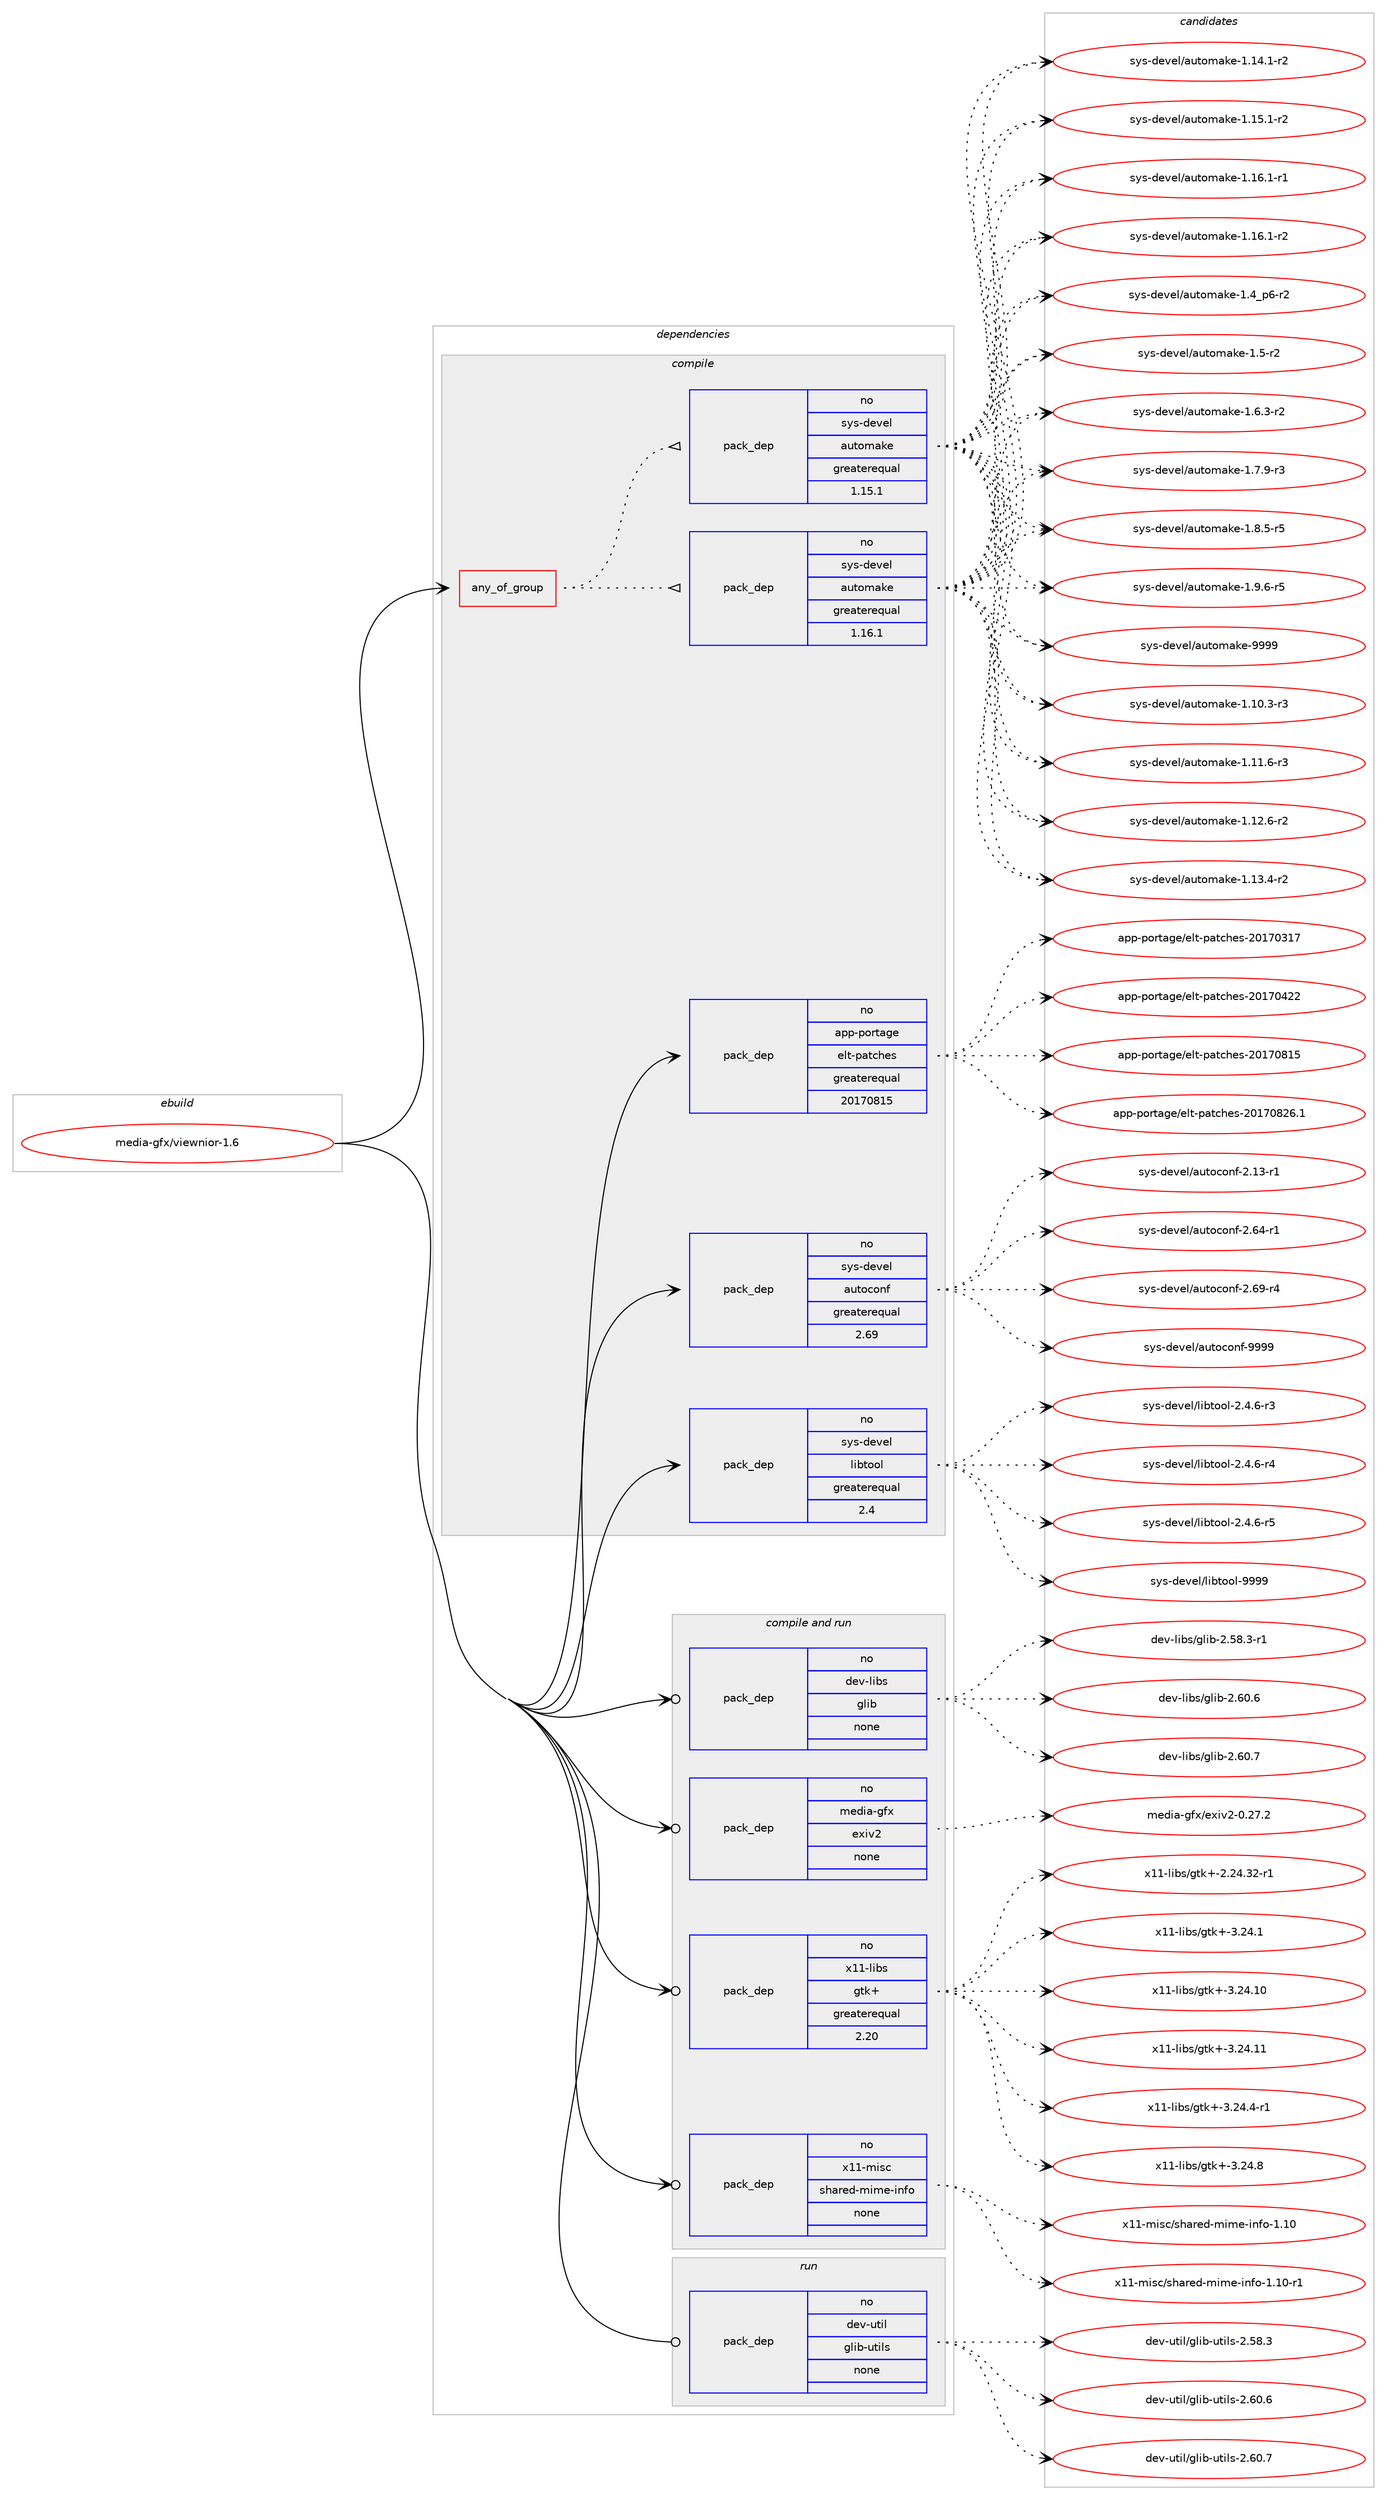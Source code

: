 digraph prolog {

# *************
# Graph options
# *************

newrank=true;
concentrate=true;
compound=true;
graph [rankdir=LR,fontname=Helvetica,fontsize=10,ranksep=1.5];#, ranksep=2.5, nodesep=0.2];
edge  [arrowhead=vee];
node  [fontname=Helvetica,fontsize=10];

# **********
# The ebuild
# **********

subgraph cluster_leftcol {
color=gray;
rank=same;
label=<<i>ebuild</i>>;
id [label="media-gfx/viewnior-1.6", color=red, width=4, href="../media-gfx/viewnior-1.6.svg"];
}

# ****************
# The dependencies
# ****************

subgraph cluster_midcol {
color=gray;
label=<<i>dependencies</i>>;
subgraph cluster_compile {
fillcolor="#eeeeee";
style=filled;
label=<<i>compile</i>>;
subgraph any13173 {
dependency783729 [label=<<TABLE BORDER="0" CELLBORDER="1" CELLSPACING="0" CELLPADDING="4"><TR><TD CELLPADDING="10">any_of_group</TD></TR></TABLE>>, shape=none, color=red];subgraph pack579620 {
dependency783730 [label=<<TABLE BORDER="0" CELLBORDER="1" CELLSPACING="0" CELLPADDING="4" WIDTH="220"><TR><TD ROWSPAN="6" CELLPADDING="30">pack_dep</TD></TR><TR><TD WIDTH="110">no</TD></TR><TR><TD>sys-devel</TD></TR><TR><TD>automake</TD></TR><TR><TD>greaterequal</TD></TR><TR><TD>1.16.1</TD></TR></TABLE>>, shape=none, color=blue];
}
dependency783729:e -> dependency783730:w [weight=20,style="dotted",arrowhead="oinv"];
subgraph pack579621 {
dependency783731 [label=<<TABLE BORDER="0" CELLBORDER="1" CELLSPACING="0" CELLPADDING="4" WIDTH="220"><TR><TD ROWSPAN="6" CELLPADDING="30">pack_dep</TD></TR><TR><TD WIDTH="110">no</TD></TR><TR><TD>sys-devel</TD></TR><TR><TD>automake</TD></TR><TR><TD>greaterequal</TD></TR><TR><TD>1.15.1</TD></TR></TABLE>>, shape=none, color=blue];
}
dependency783729:e -> dependency783731:w [weight=20,style="dotted",arrowhead="oinv"];
}
id:e -> dependency783729:w [weight=20,style="solid",arrowhead="vee"];
subgraph pack579622 {
dependency783732 [label=<<TABLE BORDER="0" CELLBORDER="1" CELLSPACING="0" CELLPADDING="4" WIDTH="220"><TR><TD ROWSPAN="6" CELLPADDING="30">pack_dep</TD></TR><TR><TD WIDTH="110">no</TD></TR><TR><TD>app-portage</TD></TR><TR><TD>elt-patches</TD></TR><TR><TD>greaterequal</TD></TR><TR><TD>20170815</TD></TR></TABLE>>, shape=none, color=blue];
}
id:e -> dependency783732:w [weight=20,style="solid",arrowhead="vee"];
subgraph pack579623 {
dependency783733 [label=<<TABLE BORDER="0" CELLBORDER="1" CELLSPACING="0" CELLPADDING="4" WIDTH="220"><TR><TD ROWSPAN="6" CELLPADDING="30">pack_dep</TD></TR><TR><TD WIDTH="110">no</TD></TR><TR><TD>sys-devel</TD></TR><TR><TD>autoconf</TD></TR><TR><TD>greaterequal</TD></TR><TR><TD>2.69</TD></TR></TABLE>>, shape=none, color=blue];
}
id:e -> dependency783733:w [weight=20,style="solid",arrowhead="vee"];
subgraph pack579624 {
dependency783734 [label=<<TABLE BORDER="0" CELLBORDER="1" CELLSPACING="0" CELLPADDING="4" WIDTH="220"><TR><TD ROWSPAN="6" CELLPADDING="30">pack_dep</TD></TR><TR><TD WIDTH="110">no</TD></TR><TR><TD>sys-devel</TD></TR><TR><TD>libtool</TD></TR><TR><TD>greaterequal</TD></TR><TR><TD>2.4</TD></TR></TABLE>>, shape=none, color=blue];
}
id:e -> dependency783734:w [weight=20,style="solid",arrowhead="vee"];
}
subgraph cluster_compileandrun {
fillcolor="#eeeeee";
style=filled;
label=<<i>compile and run</i>>;
subgraph pack579625 {
dependency783735 [label=<<TABLE BORDER="0" CELLBORDER="1" CELLSPACING="0" CELLPADDING="4" WIDTH="220"><TR><TD ROWSPAN="6" CELLPADDING="30">pack_dep</TD></TR><TR><TD WIDTH="110">no</TD></TR><TR><TD>dev-libs</TD></TR><TR><TD>glib</TD></TR><TR><TD>none</TD></TR><TR><TD></TD></TR></TABLE>>, shape=none, color=blue];
}
id:e -> dependency783735:w [weight=20,style="solid",arrowhead="odotvee"];
subgraph pack579626 {
dependency783736 [label=<<TABLE BORDER="0" CELLBORDER="1" CELLSPACING="0" CELLPADDING="4" WIDTH="220"><TR><TD ROWSPAN="6" CELLPADDING="30">pack_dep</TD></TR><TR><TD WIDTH="110">no</TD></TR><TR><TD>media-gfx</TD></TR><TR><TD>exiv2</TD></TR><TR><TD>none</TD></TR><TR><TD></TD></TR></TABLE>>, shape=none, color=blue];
}
id:e -> dependency783736:w [weight=20,style="solid",arrowhead="odotvee"];
subgraph pack579627 {
dependency783737 [label=<<TABLE BORDER="0" CELLBORDER="1" CELLSPACING="0" CELLPADDING="4" WIDTH="220"><TR><TD ROWSPAN="6" CELLPADDING="30">pack_dep</TD></TR><TR><TD WIDTH="110">no</TD></TR><TR><TD>x11-libs</TD></TR><TR><TD>gtk+</TD></TR><TR><TD>greaterequal</TD></TR><TR><TD>2.20</TD></TR></TABLE>>, shape=none, color=blue];
}
id:e -> dependency783737:w [weight=20,style="solid",arrowhead="odotvee"];
subgraph pack579628 {
dependency783738 [label=<<TABLE BORDER="0" CELLBORDER="1" CELLSPACING="0" CELLPADDING="4" WIDTH="220"><TR><TD ROWSPAN="6" CELLPADDING="30">pack_dep</TD></TR><TR><TD WIDTH="110">no</TD></TR><TR><TD>x11-misc</TD></TR><TR><TD>shared-mime-info</TD></TR><TR><TD>none</TD></TR><TR><TD></TD></TR></TABLE>>, shape=none, color=blue];
}
id:e -> dependency783738:w [weight=20,style="solid",arrowhead="odotvee"];
}
subgraph cluster_run {
fillcolor="#eeeeee";
style=filled;
label=<<i>run</i>>;
subgraph pack579629 {
dependency783739 [label=<<TABLE BORDER="0" CELLBORDER="1" CELLSPACING="0" CELLPADDING="4" WIDTH="220"><TR><TD ROWSPAN="6" CELLPADDING="30">pack_dep</TD></TR><TR><TD WIDTH="110">no</TD></TR><TR><TD>dev-util</TD></TR><TR><TD>glib-utils</TD></TR><TR><TD>none</TD></TR><TR><TD></TD></TR></TABLE>>, shape=none, color=blue];
}
id:e -> dependency783739:w [weight=20,style="solid",arrowhead="odot"];
}
}

# **************
# The candidates
# **************

subgraph cluster_choices {
rank=same;
color=gray;
label=<<i>candidates</i>>;

subgraph choice579620 {
color=black;
nodesep=1;
choice11512111545100101118101108479711711611110997107101454946494846514511451 [label="sys-devel/automake-1.10.3-r3", color=red, width=4,href="../sys-devel/automake-1.10.3-r3.svg"];
choice11512111545100101118101108479711711611110997107101454946494946544511451 [label="sys-devel/automake-1.11.6-r3", color=red, width=4,href="../sys-devel/automake-1.11.6-r3.svg"];
choice11512111545100101118101108479711711611110997107101454946495046544511450 [label="sys-devel/automake-1.12.6-r2", color=red, width=4,href="../sys-devel/automake-1.12.6-r2.svg"];
choice11512111545100101118101108479711711611110997107101454946495146524511450 [label="sys-devel/automake-1.13.4-r2", color=red, width=4,href="../sys-devel/automake-1.13.4-r2.svg"];
choice11512111545100101118101108479711711611110997107101454946495246494511450 [label="sys-devel/automake-1.14.1-r2", color=red, width=4,href="../sys-devel/automake-1.14.1-r2.svg"];
choice11512111545100101118101108479711711611110997107101454946495346494511450 [label="sys-devel/automake-1.15.1-r2", color=red, width=4,href="../sys-devel/automake-1.15.1-r2.svg"];
choice11512111545100101118101108479711711611110997107101454946495446494511449 [label="sys-devel/automake-1.16.1-r1", color=red, width=4,href="../sys-devel/automake-1.16.1-r1.svg"];
choice11512111545100101118101108479711711611110997107101454946495446494511450 [label="sys-devel/automake-1.16.1-r2", color=red, width=4,href="../sys-devel/automake-1.16.1-r2.svg"];
choice115121115451001011181011084797117116111109971071014549465295112544511450 [label="sys-devel/automake-1.4_p6-r2", color=red, width=4,href="../sys-devel/automake-1.4_p6-r2.svg"];
choice11512111545100101118101108479711711611110997107101454946534511450 [label="sys-devel/automake-1.5-r2", color=red, width=4,href="../sys-devel/automake-1.5-r2.svg"];
choice115121115451001011181011084797117116111109971071014549465446514511450 [label="sys-devel/automake-1.6.3-r2", color=red, width=4,href="../sys-devel/automake-1.6.3-r2.svg"];
choice115121115451001011181011084797117116111109971071014549465546574511451 [label="sys-devel/automake-1.7.9-r3", color=red, width=4,href="../sys-devel/automake-1.7.9-r3.svg"];
choice115121115451001011181011084797117116111109971071014549465646534511453 [label="sys-devel/automake-1.8.5-r5", color=red, width=4,href="../sys-devel/automake-1.8.5-r5.svg"];
choice115121115451001011181011084797117116111109971071014549465746544511453 [label="sys-devel/automake-1.9.6-r5", color=red, width=4,href="../sys-devel/automake-1.9.6-r5.svg"];
choice115121115451001011181011084797117116111109971071014557575757 [label="sys-devel/automake-9999", color=red, width=4,href="../sys-devel/automake-9999.svg"];
dependency783730:e -> choice11512111545100101118101108479711711611110997107101454946494846514511451:w [style=dotted,weight="100"];
dependency783730:e -> choice11512111545100101118101108479711711611110997107101454946494946544511451:w [style=dotted,weight="100"];
dependency783730:e -> choice11512111545100101118101108479711711611110997107101454946495046544511450:w [style=dotted,weight="100"];
dependency783730:e -> choice11512111545100101118101108479711711611110997107101454946495146524511450:w [style=dotted,weight="100"];
dependency783730:e -> choice11512111545100101118101108479711711611110997107101454946495246494511450:w [style=dotted,weight="100"];
dependency783730:e -> choice11512111545100101118101108479711711611110997107101454946495346494511450:w [style=dotted,weight="100"];
dependency783730:e -> choice11512111545100101118101108479711711611110997107101454946495446494511449:w [style=dotted,weight="100"];
dependency783730:e -> choice11512111545100101118101108479711711611110997107101454946495446494511450:w [style=dotted,weight="100"];
dependency783730:e -> choice115121115451001011181011084797117116111109971071014549465295112544511450:w [style=dotted,weight="100"];
dependency783730:e -> choice11512111545100101118101108479711711611110997107101454946534511450:w [style=dotted,weight="100"];
dependency783730:e -> choice115121115451001011181011084797117116111109971071014549465446514511450:w [style=dotted,weight="100"];
dependency783730:e -> choice115121115451001011181011084797117116111109971071014549465546574511451:w [style=dotted,weight="100"];
dependency783730:e -> choice115121115451001011181011084797117116111109971071014549465646534511453:w [style=dotted,weight="100"];
dependency783730:e -> choice115121115451001011181011084797117116111109971071014549465746544511453:w [style=dotted,weight="100"];
dependency783730:e -> choice115121115451001011181011084797117116111109971071014557575757:w [style=dotted,weight="100"];
}
subgraph choice579621 {
color=black;
nodesep=1;
choice11512111545100101118101108479711711611110997107101454946494846514511451 [label="sys-devel/automake-1.10.3-r3", color=red, width=4,href="../sys-devel/automake-1.10.3-r3.svg"];
choice11512111545100101118101108479711711611110997107101454946494946544511451 [label="sys-devel/automake-1.11.6-r3", color=red, width=4,href="../sys-devel/automake-1.11.6-r3.svg"];
choice11512111545100101118101108479711711611110997107101454946495046544511450 [label="sys-devel/automake-1.12.6-r2", color=red, width=4,href="../sys-devel/automake-1.12.6-r2.svg"];
choice11512111545100101118101108479711711611110997107101454946495146524511450 [label="sys-devel/automake-1.13.4-r2", color=red, width=4,href="../sys-devel/automake-1.13.4-r2.svg"];
choice11512111545100101118101108479711711611110997107101454946495246494511450 [label="sys-devel/automake-1.14.1-r2", color=red, width=4,href="../sys-devel/automake-1.14.1-r2.svg"];
choice11512111545100101118101108479711711611110997107101454946495346494511450 [label="sys-devel/automake-1.15.1-r2", color=red, width=4,href="../sys-devel/automake-1.15.1-r2.svg"];
choice11512111545100101118101108479711711611110997107101454946495446494511449 [label="sys-devel/automake-1.16.1-r1", color=red, width=4,href="../sys-devel/automake-1.16.1-r1.svg"];
choice11512111545100101118101108479711711611110997107101454946495446494511450 [label="sys-devel/automake-1.16.1-r2", color=red, width=4,href="../sys-devel/automake-1.16.1-r2.svg"];
choice115121115451001011181011084797117116111109971071014549465295112544511450 [label="sys-devel/automake-1.4_p6-r2", color=red, width=4,href="../sys-devel/automake-1.4_p6-r2.svg"];
choice11512111545100101118101108479711711611110997107101454946534511450 [label="sys-devel/automake-1.5-r2", color=red, width=4,href="../sys-devel/automake-1.5-r2.svg"];
choice115121115451001011181011084797117116111109971071014549465446514511450 [label="sys-devel/automake-1.6.3-r2", color=red, width=4,href="../sys-devel/automake-1.6.3-r2.svg"];
choice115121115451001011181011084797117116111109971071014549465546574511451 [label="sys-devel/automake-1.7.9-r3", color=red, width=4,href="../sys-devel/automake-1.7.9-r3.svg"];
choice115121115451001011181011084797117116111109971071014549465646534511453 [label="sys-devel/automake-1.8.5-r5", color=red, width=4,href="../sys-devel/automake-1.8.5-r5.svg"];
choice115121115451001011181011084797117116111109971071014549465746544511453 [label="sys-devel/automake-1.9.6-r5", color=red, width=4,href="../sys-devel/automake-1.9.6-r5.svg"];
choice115121115451001011181011084797117116111109971071014557575757 [label="sys-devel/automake-9999", color=red, width=4,href="../sys-devel/automake-9999.svg"];
dependency783731:e -> choice11512111545100101118101108479711711611110997107101454946494846514511451:w [style=dotted,weight="100"];
dependency783731:e -> choice11512111545100101118101108479711711611110997107101454946494946544511451:w [style=dotted,weight="100"];
dependency783731:e -> choice11512111545100101118101108479711711611110997107101454946495046544511450:w [style=dotted,weight="100"];
dependency783731:e -> choice11512111545100101118101108479711711611110997107101454946495146524511450:w [style=dotted,weight="100"];
dependency783731:e -> choice11512111545100101118101108479711711611110997107101454946495246494511450:w [style=dotted,weight="100"];
dependency783731:e -> choice11512111545100101118101108479711711611110997107101454946495346494511450:w [style=dotted,weight="100"];
dependency783731:e -> choice11512111545100101118101108479711711611110997107101454946495446494511449:w [style=dotted,weight="100"];
dependency783731:e -> choice11512111545100101118101108479711711611110997107101454946495446494511450:w [style=dotted,weight="100"];
dependency783731:e -> choice115121115451001011181011084797117116111109971071014549465295112544511450:w [style=dotted,weight="100"];
dependency783731:e -> choice11512111545100101118101108479711711611110997107101454946534511450:w [style=dotted,weight="100"];
dependency783731:e -> choice115121115451001011181011084797117116111109971071014549465446514511450:w [style=dotted,weight="100"];
dependency783731:e -> choice115121115451001011181011084797117116111109971071014549465546574511451:w [style=dotted,weight="100"];
dependency783731:e -> choice115121115451001011181011084797117116111109971071014549465646534511453:w [style=dotted,weight="100"];
dependency783731:e -> choice115121115451001011181011084797117116111109971071014549465746544511453:w [style=dotted,weight="100"];
dependency783731:e -> choice115121115451001011181011084797117116111109971071014557575757:w [style=dotted,weight="100"];
}
subgraph choice579622 {
color=black;
nodesep=1;
choice97112112451121111141169710310147101108116451129711699104101115455048495548514955 [label="app-portage/elt-patches-20170317", color=red, width=4,href="../app-portage/elt-patches-20170317.svg"];
choice97112112451121111141169710310147101108116451129711699104101115455048495548525050 [label="app-portage/elt-patches-20170422", color=red, width=4,href="../app-portage/elt-patches-20170422.svg"];
choice97112112451121111141169710310147101108116451129711699104101115455048495548564953 [label="app-portage/elt-patches-20170815", color=red, width=4,href="../app-portage/elt-patches-20170815.svg"];
choice971121124511211111411697103101471011081164511297116991041011154550484955485650544649 [label="app-portage/elt-patches-20170826.1", color=red, width=4,href="../app-portage/elt-patches-20170826.1.svg"];
dependency783732:e -> choice97112112451121111141169710310147101108116451129711699104101115455048495548514955:w [style=dotted,weight="100"];
dependency783732:e -> choice97112112451121111141169710310147101108116451129711699104101115455048495548525050:w [style=dotted,weight="100"];
dependency783732:e -> choice97112112451121111141169710310147101108116451129711699104101115455048495548564953:w [style=dotted,weight="100"];
dependency783732:e -> choice971121124511211111411697103101471011081164511297116991041011154550484955485650544649:w [style=dotted,weight="100"];
}
subgraph choice579623 {
color=black;
nodesep=1;
choice1151211154510010111810110847971171161119911111010245504649514511449 [label="sys-devel/autoconf-2.13-r1", color=red, width=4,href="../sys-devel/autoconf-2.13-r1.svg"];
choice1151211154510010111810110847971171161119911111010245504654524511449 [label="sys-devel/autoconf-2.64-r1", color=red, width=4,href="../sys-devel/autoconf-2.64-r1.svg"];
choice1151211154510010111810110847971171161119911111010245504654574511452 [label="sys-devel/autoconf-2.69-r4", color=red, width=4,href="../sys-devel/autoconf-2.69-r4.svg"];
choice115121115451001011181011084797117116111991111101024557575757 [label="sys-devel/autoconf-9999", color=red, width=4,href="../sys-devel/autoconf-9999.svg"];
dependency783733:e -> choice1151211154510010111810110847971171161119911111010245504649514511449:w [style=dotted,weight="100"];
dependency783733:e -> choice1151211154510010111810110847971171161119911111010245504654524511449:w [style=dotted,weight="100"];
dependency783733:e -> choice1151211154510010111810110847971171161119911111010245504654574511452:w [style=dotted,weight="100"];
dependency783733:e -> choice115121115451001011181011084797117116111991111101024557575757:w [style=dotted,weight="100"];
}
subgraph choice579624 {
color=black;
nodesep=1;
choice1151211154510010111810110847108105981161111111084550465246544511451 [label="sys-devel/libtool-2.4.6-r3", color=red, width=4,href="../sys-devel/libtool-2.4.6-r3.svg"];
choice1151211154510010111810110847108105981161111111084550465246544511452 [label="sys-devel/libtool-2.4.6-r4", color=red, width=4,href="../sys-devel/libtool-2.4.6-r4.svg"];
choice1151211154510010111810110847108105981161111111084550465246544511453 [label="sys-devel/libtool-2.4.6-r5", color=red, width=4,href="../sys-devel/libtool-2.4.6-r5.svg"];
choice1151211154510010111810110847108105981161111111084557575757 [label="sys-devel/libtool-9999", color=red, width=4,href="../sys-devel/libtool-9999.svg"];
dependency783734:e -> choice1151211154510010111810110847108105981161111111084550465246544511451:w [style=dotted,weight="100"];
dependency783734:e -> choice1151211154510010111810110847108105981161111111084550465246544511452:w [style=dotted,weight="100"];
dependency783734:e -> choice1151211154510010111810110847108105981161111111084550465246544511453:w [style=dotted,weight="100"];
dependency783734:e -> choice1151211154510010111810110847108105981161111111084557575757:w [style=dotted,weight="100"];
}
subgraph choice579625 {
color=black;
nodesep=1;
choice10010111845108105981154710310810598455046535646514511449 [label="dev-libs/glib-2.58.3-r1", color=red, width=4,href="../dev-libs/glib-2.58.3-r1.svg"];
choice1001011184510810598115471031081059845504654484654 [label="dev-libs/glib-2.60.6", color=red, width=4,href="../dev-libs/glib-2.60.6.svg"];
choice1001011184510810598115471031081059845504654484655 [label="dev-libs/glib-2.60.7", color=red, width=4,href="../dev-libs/glib-2.60.7.svg"];
dependency783735:e -> choice10010111845108105981154710310810598455046535646514511449:w [style=dotted,weight="100"];
dependency783735:e -> choice1001011184510810598115471031081059845504654484654:w [style=dotted,weight="100"];
dependency783735:e -> choice1001011184510810598115471031081059845504654484655:w [style=dotted,weight="100"];
}
subgraph choice579626 {
color=black;
nodesep=1;
choice1091011001059745103102120471011201051185045484650554650 [label="media-gfx/exiv2-0.27.2", color=red, width=4,href="../media-gfx/exiv2-0.27.2.svg"];
dependency783736:e -> choice1091011001059745103102120471011201051185045484650554650:w [style=dotted,weight="100"];
}
subgraph choice579627 {
color=black;
nodesep=1;
choice12049494510810598115471031161074345504650524651504511449 [label="x11-libs/gtk+-2.24.32-r1", color=red, width=4,href="../x11-libs/gtk+-2.24.32-r1.svg"];
choice12049494510810598115471031161074345514650524649 [label="x11-libs/gtk+-3.24.1", color=red, width=4,href="../x11-libs/gtk+-3.24.1.svg"];
choice1204949451081059811547103116107434551465052464948 [label="x11-libs/gtk+-3.24.10", color=red, width=4,href="../x11-libs/gtk+-3.24.10.svg"];
choice1204949451081059811547103116107434551465052464949 [label="x11-libs/gtk+-3.24.11", color=red, width=4,href="../x11-libs/gtk+-3.24.11.svg"];
choice120494945108105981154710311610743455146505246524511449 [label="x11-libs/gtk+-3.24.4-r1", color=red, width=4,href="../x11-libs/gtk+-3.24.4-r1.svg"];
choice12049494510810598115471031161074345514650524656 [label="x11-libs/gtk+-3.24.8", color=red, width=4,href="../x11-libs/gtk+-3.24.8.svg"];
dependency783737:e -> choice12049494510810598115471031161074345504650524651504511449:w [style=dotted,weight="100"];
dependency783737:e -> choice12049494510810598115471031161074345514650524649:w [style=dotted,weight="100"];
dependency783737:e -> choice1204949451081059811547103116107434551465052464948:w [style=dotted,weight="100"];
dependency783737:e -> choice1204949451081059811547103116107434551465052464949:w [style=dotted,weight="100"];
dependency783737:e -> choice120494945108105981154710311610743455146505246524511449:w [style=dotted,weight="100"];
dependency783737:e -> choice12049494510810598115471031161074345514650524656:w [style=dotted,weight="100"];
}
subgraph choice579628 {
color=black;
nodesep=1;
choice12049494510910511599471151049711410110045109105109101451051101021114549464948 [label="x11-misc/shared-mime-info-1.10", color=red, width=4,href="../x11-misc/shared-mime-info-1.10.svg"];
choice120494945109105115994711510497114101100451091051091014510511010211145494649484511449 [label="x11-misc/shared-mime-info-1.10-r1", color=red, width=4,href="../x11-misc/shared-mime-info-1.10-r1.svg"];
dependency783738:e -> choice12049494510910511599471151049711410110045109105109101451051101021114549464948:w [style=dotted,weight="100"];
dependency783738:e -> choice120494945109105115994711510497114101100451091051091014510511010211145494649484511449:w [style=dotted,weight="100"];
}
subgraph choice579629 {
color=black;
nodesep=1;
choice1001011184511711610510847103108105984511711610510811545504653564651 [label="dev-util/glib-utils-2.58.3", color=red, width=4,href="../dev-util/glib-utils-2.58.3.svg"];
choice1001011184511711610510847103108105984511711610510811545504654484654 [label="dev-util/glib-utils-2.60.6", color=red, width=4,href="../dev-util/glib-utils-2.60.6.svg"];
choice1001011184511711610510847103108105984511711610510811545504654484655 [label="dev-util/glib-utils-2.60.7", color=red, width=4,href="../dev-util/glib-utils-2.60.7.svg"];
dependency783739:e -> choice1001011184511711610510847103108105984511711610510811545504653564651:w [style=dotted,weight="100"];
dependency783739:e -> choice1001011184511711610510847103108105984511711610510811545504654484654:w [style=dotted,weight="100"];
dependency783739:e -> choice1001011184511711610510847103108105984511711610510811545504654484655:w [style=dotted,weight="100"];
}
}

}
